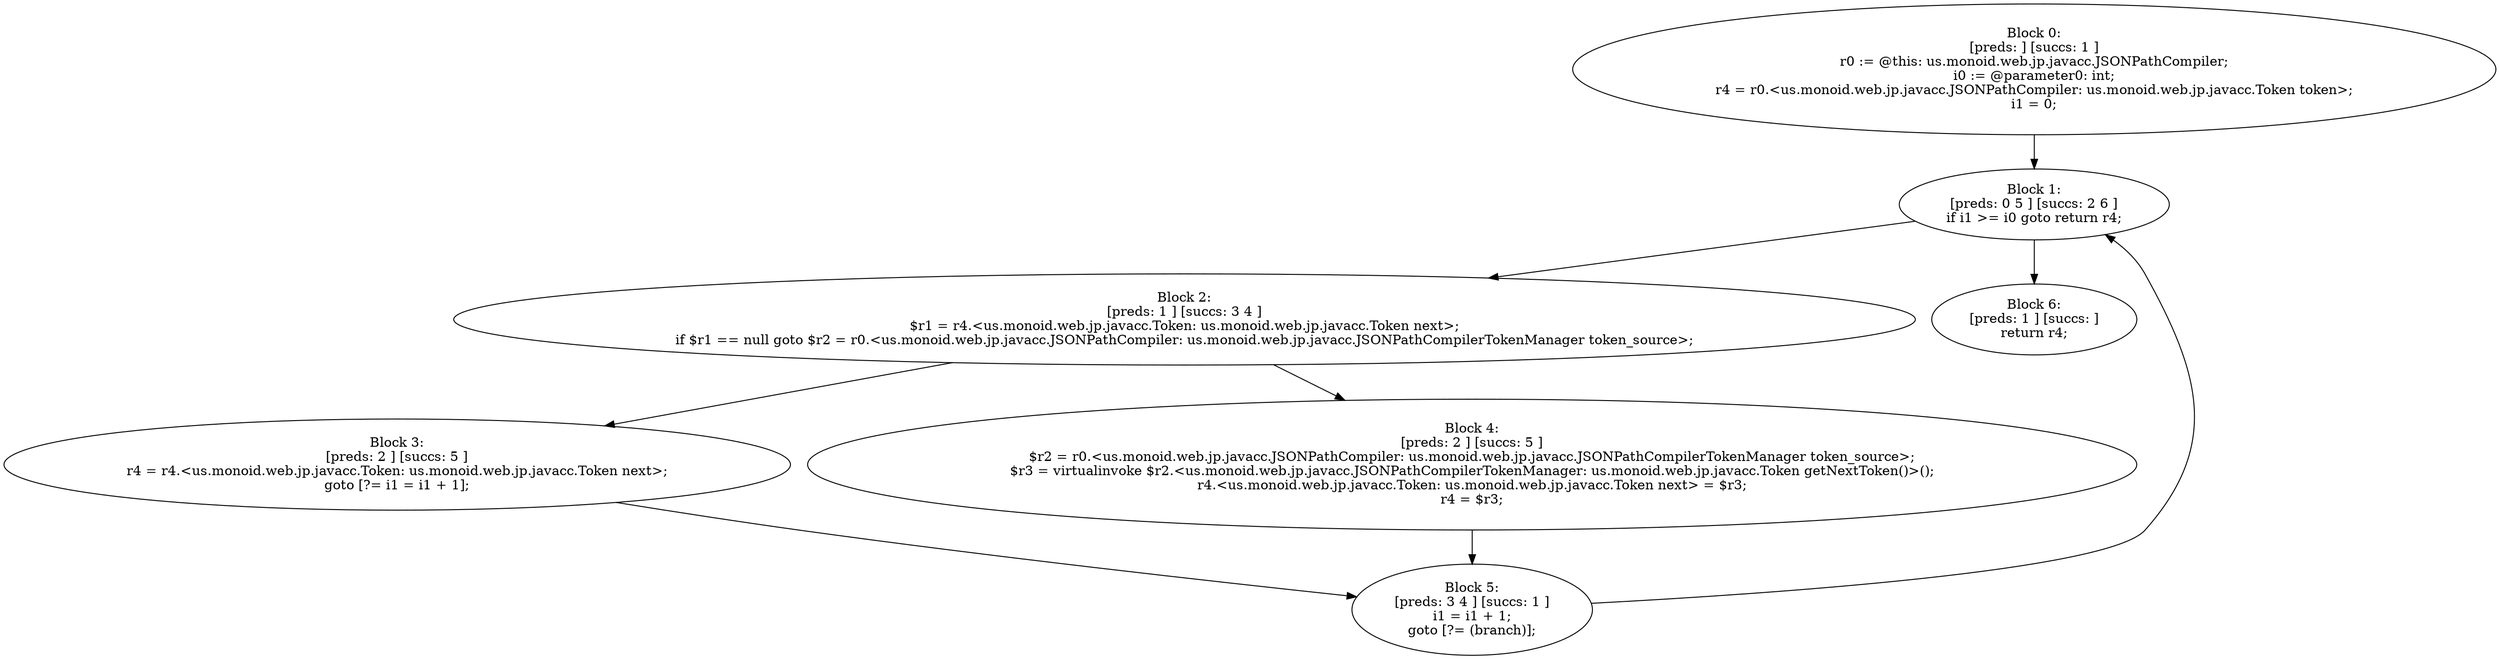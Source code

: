 digraph "unitGraph" {
    "Block 0:
[preds: ] [succs: 1 ]
r0 := @this: us.monoid.web.jp.javacc.JSONPathCompiler;
i0 := @parameter0: int;
r4 = r0.<us.monoid.web.jp.javacc.JSONPathCompiler: us.monoid.web.jp.javacc.Token token>;
i1 = 0;
"
    "Block 1:
[preds: 0 5 ] [succs: 2 6 ]
if i1 >= i0 goto return r4;
"
    "Block 2:
[preds: 1 ] [succs: 3 4 ]
$r1 = r4.<us.monoid.web.jp.javacc.Token: us.monoid.web.jp.javacc.Token next>;
if $r1 == null goto $r2 = r0.<us.monoid.web.jp.javacc.JSONPathCompiler: us.monoid.web.jp.javacc.JSONPathCompilerTokenManager token_source>;
"
    "Block 3:
[preds: 2 ] [succs: 5 ]
r4 = r4.<us.monoid.web.jp.javacc.Token: us.monoid.web.jp.javacc.Token next>;
goto [?= i1 = i1 + 1];
"
    "Block 4:
[preds: 2 ] [succs: 5 ]
$r2 = r0.<us.monoid.web.jp.javacc.JSONPathCompiler: us.monoid.web.jp.javacc.JSONPathCompilerTokenManager token_source>;
$r3 = virtualinvoke $r2.<us.monoid.web.jp.javacc.JSONPathCompilerTokenManager: us.monoid.web.jp.javacc.Token getNextToken()>();
r4.<us.monoid.web.jp.javacc.Token: us.monoid.web.jp.javacc.Token next> = $r3;
r4 = $r3;
"
    "Block 5:
[preds: 3 4 ] [succs: 1 ]
i1 = i1 + 1;
goto [?= (branch)];
"
    "Block 6:
[preds: 1 ] [succs: ]
return r4;
"
    "Block 0:
[preds: ] [succs: 1 ]
r0 := @this: us.monoid.web.jp.javacc.JSONPathCompiler;
i0 := @parameter0: int;
r4 = r0.<us.monoid.web.jp.javacc.JSONPathCompiler: us.monoid.web.jp.javacc.Token token>;
i1 = 0;
"->"Block 1:
[preds: 0 5 ] [succs: 2 6 ]
if i1 >= i0 goto return r4;
";
    "Block 1:
[preds: 0 5 ] [succs: 2 6 ]
if i1 >= i0 goto return r4;
"->"Block 2:
[preds: 1 ] [succs: 3 4 ]
$r1 = r4.<us.monoid.web.jp.javacc.Token: us.monoid.web.jp.javacc.Token next>;
if $r1 == null goto $r2 = r0.<us.monoid.web.jp.javacc.JSONPathCompiler: us.monoid.web.jp.javacc.JSONPathCompilerTokenManager token_source>;
";
    "Block 1:
[preds: 0 5 ] [succs: 2 6 ]
if i1 >= i0 goto return r4;
"->"Block 6:
[preds: 1 ] [succs: ]
return r4;
";
    "Block 2:
[preds: 1 ] [succs: 3 4 ]
$r1 = r4.<us.monoid.web.jp.javacc.Token: us.monoid.web.jp.javacc.Token next>;
if $r1 == null goto $r2 = r0.<us.monoid.web.jp.javacc.JSONPathCompiler: us.monoid.web.jp.javacc.JSONPathCompilerTokenManager token_source>;
"->"Block 3:
[preds: 2 ] [succs: 5 ]
r4 = r4.<us.monoid.web.jp.javacc.Token: us.monoid.web.jp.javacc.Token next>;
goto [?= i1 = i1 + 1];
";
    "Block 2:
[preds: 1 ] [succs: 3 4 ]
$r1 = r4.<us.monoid.web.jp.javacc.Token: us.monoid.web.jp.javacc.Token next>;
if $r1 == null goto $r2 = r0.<us.monoid.web.jp.javacc.JSONPathCompiler: us.monoid.web.jp.javacc.JSONPathCompilerTokenManager token_source>;
"->"Block 4:
[preds: 2 ] [succs: 5 ]
$r2 = r0.<us.monoid.web.jp.javacc.JSONPathCompiler: us.monoid.web.jp.javacc.JSONPathCompilerTokenManager token_source>;
$r3 = virtualinvoke $r2.<us.monoid.web.jp.javacc.JSONPathCompilerTokenManager: us.monoid.web.jp.javacc.Token getNextToken()>();
r4.<us.monoid.web.jp.javacc.Token: us.monoid.web.jp.javacc.Token next> = $r3;
r4 = $r3;
";
    "Block 3:
[preds: 2 ] [succs: 5 ]
r4 = r4.<us.monoid.web.jp.javacc.Token: us.monoid.web.jp.javacc.Token next>;
goto [?= i1 = i1 + 1];
"->"Block 5:
[preds: 3 4 ] [succs: 1 ]
i1 = i1 + 1;
goto [?= (branch)];
";
    "Block 4:
[preds: 2 ] [succs: 5 ]
$r2 = r0.<us.monoid.web.jp.javacc.JSONPathCompiler: us.monoid.web.jp.javacc.JSONPathCompilerTokenManager token_source>;
$r3 = virtualinvoke $r2.<us.monoid.web.jp.javacc.JSONPathCompilerTokenManager: us.monoid.web.jp.javacc.Token getNextToken()>();
r4.<us.monoid.web.jp.javacc.Token: us.monoid.web.jp.javacc.Token next> = $r3;
r4 = $r3;
"->"Block 5:
[preds: 3 4 ] [succs: 1 ]
i1 = i1 + 1;
goto [?= (branch)];
";
    "Block 5:
[preds: 3 4 ] [succs: 1 ]
i1 = i1 + 1;
goto [?= (branch)];
"->"Block 1:
[preds: 0 5 ] [succs: 2 6 ]
if i1 >= i0 goto return r4;
";
}
